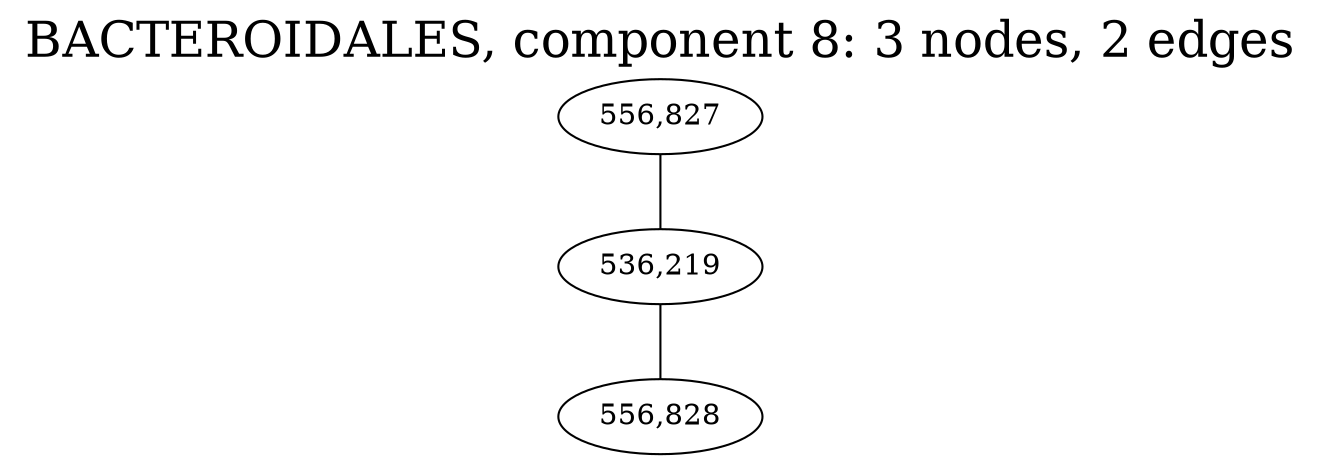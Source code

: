 graph BACTEROIDALES_cc8 {
	overlap="prism50";
	outputorder="edgesfirst";
	label="BACTEROIDALES, component 8: 3 nodes, 2 edges";
	labelloc="t";
	fontsize=24;
	"556,827" [style="filled", fillcolor="#ffffff", fontcolor="#000000"];
	"536,219" [style="filled", fillcolor="#ffffff", fontcolor="#000000"];
	"556,828" [style="filled", fillcolor="#ffffff", fontcolor="#000000"];
	"556,827" -- "536,219";
	"536,219" -- "556,828";
}